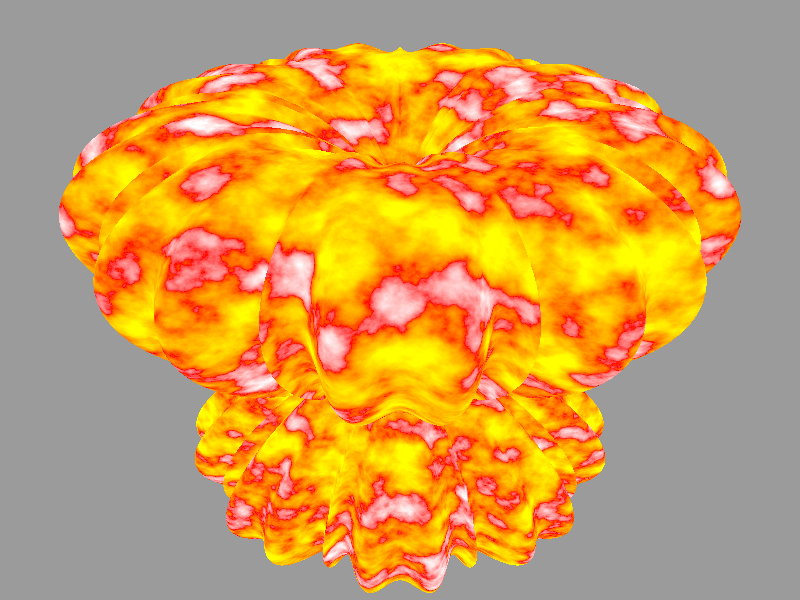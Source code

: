 /* --------------------------
Entry: 0005
Artist: Emanuele Munarini
Title: 
---------------------------*/

#include "colors.inc"
#declare RR = 2.1; // camera range
/* Render different views */
#switch (clock) 
#case (0)
   #declare VP = <-RR,0,0>;
   #break
#case (1)
   #declare VP = <0,-RR,0>;
   #break
#case (2)
   #declare VP = <0,0,-RR>;
   #break
#case (3)
   #declare VP = <-0.7*RR,-0.7*RR,0>;
   #break
#case (4)
   #declare VP = <0,-0.7*RR,-0.7*RR>;
   #break
#case (5)
   #declare VP = <-0.7*RR,0,-0.7*RR>;
   #break
#case (6)
   #declare VP = <-0.7*RR,-0.7*RR,-0.7*RR>;
   #break
#end
/* Perspective camera */
camera {
   location VP
   up y
   right x // square image
   angle 60
   sky <0,0,1>
   look_at <0,0,0>
}
/* Coloured lights o each axis */
light_source {
  <-2*RR,0,0>
  White //color rgb <1,0.5,0.5>
}
light_source {
  <0,-2*RR,0>
  White //color rgb <0.5,1.0,0.5>
}
light_source {
  <0,0,-2*RR>
  White //color rgb <0.5,0.5,1.0>
}
light_source{ <0,0,0> White }
background{Gray}
/* 
   The following is a "simple" implementation of a supershape.
   The parameters for the two shapes are given by SS1 and SS2 variables 
   below, namely m,a,b,n1,n2,n3 as per the formulation given here
      http://astronomy.swin.edu.au/~pbourke/surfaces/supershape3d/
   It will left up the reader to improve this, for example, it is
   useful to be able to vary the range of the longitude and latitude,
   namely the range over which variables t1,t2,p1, and p2 vary. This
   formulation doesn't create normals, sorry, you'll need to use high
   resolutions for smooth surfaces.
*/
#macro SuperShape(SS1m,SS1a,SS1b,SS1n1,SS1n2,SS1n3,SS2m,SS2a,SS2b,SS2n1,SS2n2,SS2n3,resol) 
#declare SS1 = function(T) {
   pow( pow(abs(cos(SS1m*T/4))/SS1a,SS1n2) + pow(abs(sin(SS1m*T/4))/SS1b,SS1n3), 1/SS1n1)
}
#declare SS2 = function(T) {
   pow( pow(abs(cos(SS2m*T/4))/SS2a,SS2n2) + pow(abs(sin(SS2m*T/4))/SS2b,SS2n3), 1/SS2n1)
}
#declare i = 0;
#while (i < resol) // longitude -pi to pi
   #declare j = 0;
   #while (j < resol/2) // latitude -pi/2 to pi/2
      #declare t1 = -pi + i*2*pi/resol;
      #declare t2 = -pi + (i+1)*2*pi/resol;
      #declare p1 = -pi/2 + j*2*pi/resol;
      #declare p2 = -pi/2 + (j+1)*2*pi/resol;
      #declare zeros = 0;
      #declare r0 = SS1(t1);
      #if (r0 = 0) #declare zeros = zeros+1; #end
      #declare r1 = SS2(p1);
      #if (r1 = 0) #declare zeros = zeros+1; #end
      #declare r2 = SS1(t2);
      #if (r2 = 0) #declare zeros = zeros+1; #end
      #declare r3 = SS2(p2);
      #if (r3 = 0) #declare zeros = zeros+1; #end
      #if (zeros = 0)
         #declare r0 = 1 / r0;
         #declare r1 = 1 / r1;
         #declare r2 = 1 / r2;
         #declare r3 = 1 / r3;
         #declare pa = <r0*cos(t1)*r1*cos(p1),r0*sin(t1)*r1*cos(p1),r1*sin(p1)>;
         #declare pb = <r2*cos(t2)*r1*cos(p1),r2*sin(t2)*r1*cos(p1),r1*sin(p1)>;
         #declare pc = <r2*cos(t2)*r3*cos(p2),r2*sin(t2)*r3*cos(p2),r3*sin(p2)>;
         #declare pd = <r0*cos(t1)*r3*cos(p2),r0*sin(t1)*r3*cos(p2),r3*sin(p2)>;
         #if (vlength(pa - pb) > 0) 
            #if (vlength(pa - pc) > 0)
               triangle { pa, pb, pc }
            #end 
         #end
         #if (vlength(pc - pd) > 0) 
            #if (vlength(pc - pa) > 0)
               triangle { pc, pd, pa }
            #end 
         #end
      #end // if
      #declare j = j + 1;
   #end // j
   #declare i = i + 1;
#end // i
#end // macro
/* Lets use it */
union{ 
mesh {
 SuperShape(18, 1, 1, 1, 4, 1, 6, 1, 1, 1, 4, -1, 800) 
 pigment{ 
  wrinkles 
  color_map{ 
   [0.1 0.4 color White color Red]
   [0.4 0.6 color Red color Orange]
   [0.6 0.8 color Orange color Yellow] 
  }
  scale 0.1
 } 
 finish{ 
   ambient 0.5
   diffuse 0.4
   specular 0.4
   roughness 0.001
   phong 1
 }
 translate -0.2*x
}
plane{ z, -1
 pigment{ DimGrey }  
 finish{
   ambient 0.5
   diffuse 0.7
   specular 0.4
   roughness 0.001
   phong 1
 }
 normal{ granite }
} 
rotate -45*y
}